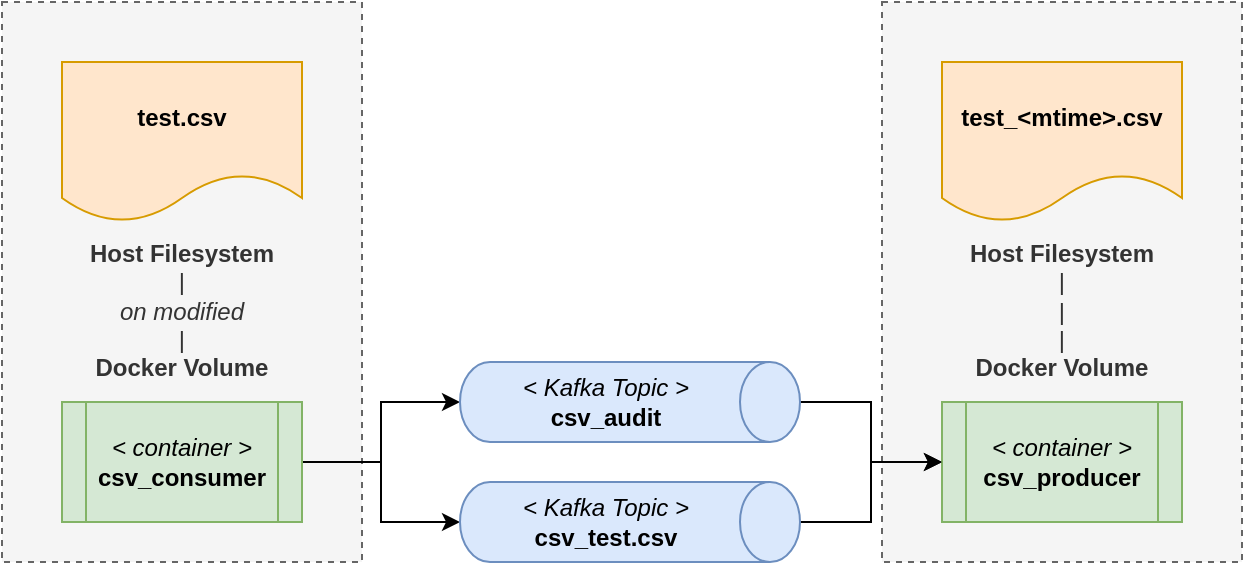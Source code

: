 <mxfile version="14.1.8" type="device"><diagram id="pLfo6xVx3OTYhQOIVpea" name="Page-1"><mxGraphModel dx="2062" dy="1174" grid="1" gridSize="10" guides="1" tooltips="1" connect="1" arrows="1" fold="1" page="1" pageScale="1" pageWidth="827" pageHeight="1169" math="0" shadow="0"><root><mxCell id="0"/><mxCell id="1" parent="0"/><mxCell id="pJ34K_4MBTx9DgtTikUU-6" value="&lt;br&gt;&lt;br&gt;&lt;b&gt;Host Filesystem&lt;/b&gt;&lt;br&gt;|&lt;br&gt;|&lt;br&gt;|&lt;br&gt;&lt;b&gt;Docker Volume&lt;/b&gt;" style="rounded=0;whiteSpace=wrap;html=1;dashed=1;fillColor=#f5f5f5;strokeColor=#666666;fontColor=#333333;" vertex="1" parent="1"><mxGeometry x="540" y="170" width="180" height="280" as="geometry"/></mxCell><mxCell id="pJ34K_4MBTx9DgtTikUU-3" value="&lt;br&gt;&lt;br&gt;&lt;b&gt;Host Filesystem&lt;/b&gt;&lt;br&gt;|&lt;br&gt;&lt;i&gt;on modified&lt;/i&gt;&lt;br&gt;|&lt;br&gt;&lt;b&gt;Docker Volume&lt;/b&gt;" style="rounded=0;whiteSpace=wrap;html=1;dashed=1;fillColor=#f5f5f5;strokeColor=#666666;fontColor=#333333;" vertex="1" parent="1"><mxGeometry x="100" y="170" width="180" height="280" as="geometry"/></mxCell><mxCell id="pJ34K_4MBTx9DgtTikUU-1" value="test.csv" style="shape=document;whiteSpace=wrap;html=1;boundedLbl=1;fontStyle=1;fillColor=#ffe6cc;strokeColor=#d79b00;" vertex="1" parent="1"><mxGeometry x="130" y="200" width="120" height="80" as="geometry"/></mxCell><mxCell id="pJ34K_4MBTx9DgtTikUU-5" style="edgeStyle=orthogonalEdgeStyle;rounded=0;orthogonalLoop=1;jettySize=auto;html=1;" edge="1" parent="1" source="pJ34K_4MBTx9DgtTikUU-2" target="pJ34K_4MBTx9DgtTikUU-4"><mxGeometry relative="1" as="geometry"/></mxCell><mxCell id="pJ34K_4MBTx9DgtTikUU-11" style="edgeStyle=orthogonalEdgeStyle;rounded=0;orthogonalLoop=1;jettySize=auto;html=1;" edge="1" parent="1" source="pJ34K_4MBTx9DgtTikUU-2" target="pJ34K_4MBTx9DgtTikUU-10"><mxGeometry relative="1" as="geometry"/></mxCell><mxCell id="pJ34K_4MBTx9DgtTikUU-2" value="&lt;i&gt;&amp;lt; container &amp;gt;&lt;/i&gt;&lt;br&gt;&lt;b&gt;csv_consumer&lt;/b&gt;" style="shape=process;whiteSpace=wrap;html=1;backgroundOutline=1;fillColor=#d5e8d4;strokeColor=#82b366;" vertex="1" parent="1"><mxGeometry x="130" y="370" width="120" height="60" as="geometry"/></mxCell><mxCell id="pJ34K_4MBTx9DgtTikUU-9" style="edgeStyle=orthogonalEdgeStyle;rounded=0;orthogonalLoop=1;jettySize=auto;html=1;" edge="1" parent="1" source="pJ34K_4MBTx9DgtTikUU-4" target="pJ34K_4MBTx9DgtTikUU-8"><mxGeometry relative="1" as="geometry"/></mxCell><mxCell id="pJ34K_4MBTx9DgtTikUU-4" value="&lt;span style=&quot;&quot;&gt;&lt;i&gt;&amp;lt; Kafka Topic &amp;gt;&lt;/i&gt;&lt;br&gt;&lt;b&gt;csv_test.csv&lt;/b&gt;&lt;br&gt;&lt;/span&gt;" style="shape=cylinder3;whiteSpace=wrap;html=1;boundedLbl=1;backgroundOutline=1;size=15;rotation=0;direction=south;fillColor=#dae8fc;strokeColor=#6c8ebf;labelBackgroundColor=none;" vertex="1" parent="1"><mxGeometry x="329" y="410" width="170" height="40" as="geometry"/></mxCell><mxCell id="pJ34K_4MBTx9DgtTikUU-7" value="test_&amp;lt;mtime&amp;gt;.csv" style="shape=document;whiteSpace=wrap;html=1;boundedLbl=1;fontStyle=1;fillColor=#ffe6cc;strokeColor=#d79b00;" vertex="1" parent="1"><mxGeometry x="570" y="200" width="120" height="80" as="geometry"/></mxCell><mxCell id="pJ34K_4MBTx9DgtTikUU-8" value="&lt;i&gt;&amp;lt; container &amp;gt;&lt;/i&gt;&lt;br&gt;&lt;b&gt;csv_producer&lt;/b&gt;" style="shape=process;whiteSpace=wrap;html=1;backgroundOutline=1;fillColor=#d5e8d4;strokeColor=#82b366;" vertex="1" parent="1"><mxGeometry x="570" y="370" width="120" height="60" as="geometry"/></mxCell><mxCell id="pJ34K_4MBTx9DgtTikUU-12" style="edgeStyle=orthogonalEdgeStyle;rounded=0;orthogonalLoop=1;jettySize=auto;html=1;" edge="1" parent="1" source="pJ34K_4MBTx9DgtTikUU-10" target="pJ34K_4MBTx9DgtTikUU-8"><mxGeometry relative="1" as="geometry"/></mxCell><mxCell id="pJ34K_4MBTx9DgtTikUU-10" value="&lt;span style=&quot;&quot;&gt;&lt;i&gt;&amp;lt; Kafka Topic &amp;gt;&lt;/i&gt;&lt;br&gt;&lt;b&gt;csv_audit&lt;/b&gt;&lt;br&gt;&lt;/span&gt;" style="shape=cylinder3;whiteSpace=wrap;html=1;boundedLbl=1;backgroundOutline=1;size=15;rotation=0;direction=south;fillColor=#dae8fc;strokeColor=#6c8ebf;labelBackgroundColor=none;" vertex="1" parent="1"><mxGeometry x="329" y="350" width="170" height="40" as="geometry"/></mxCell></root></mxGraphModel></diagram></mxfile>
